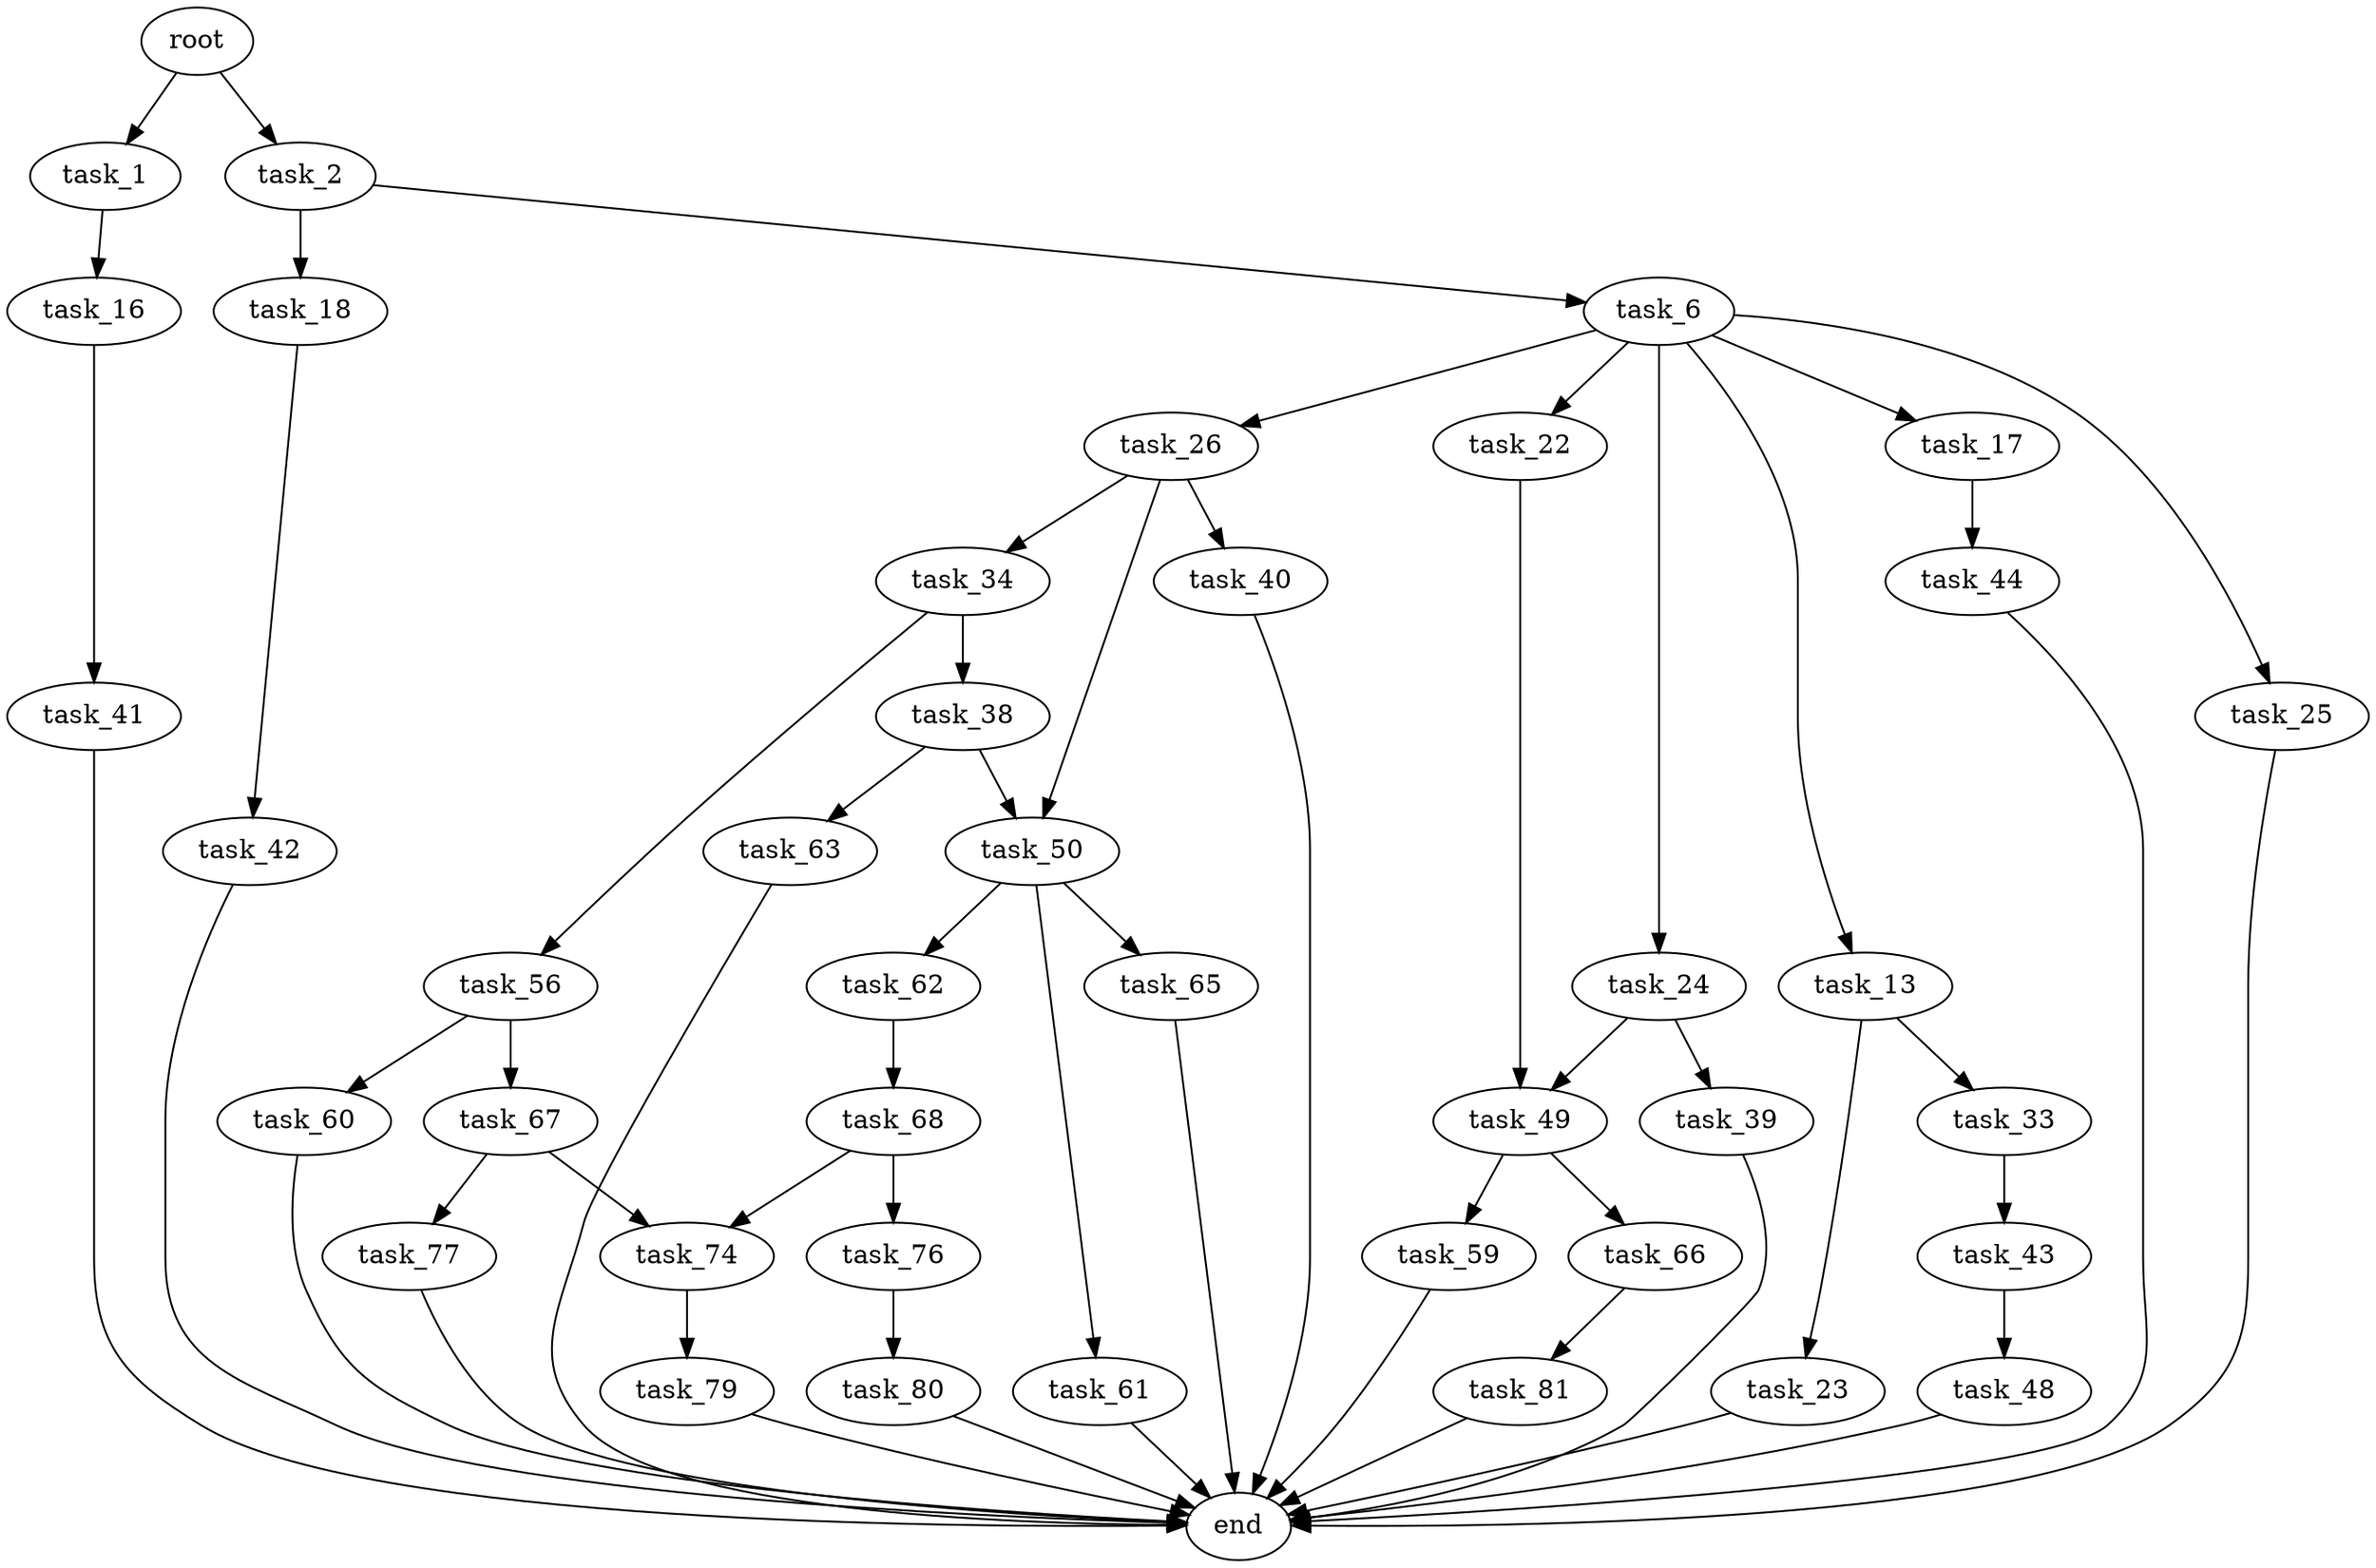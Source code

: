 digraph G {
  root [size="0.000000"];
  task_1 [size="68719476736.000000"];
  task_2 [size="2698776717.000000"];
  task_16 [size="84371371164.000000"];
  task_6 [size="33206618862.000000"];
  task_18 [size="2460932374.000000"];
  task_13 [size="307418468096.000000"];
  task_17 [size="142735461795.000000"];
  task_22 [size="1073741824000.000000"];
  task_24 [size="131991004551.000000"];
  task_25 [size="491669866790.000000"];
  task_26 [size="240433602813.000000"];
  task_23 [size="7080083981.000000"];
  task_33 [size="31541090818.000000"];
  task_41 [size="43615418976.000000"];
  task_44 [size="396614953450.000000"];
  task_42 [size="185142222406.000000"];
  task_49 [size="231928233984.000000"];
  end [size="0.000000"];
  task_39 [size="1073741824000.000000"];
  task_34 [size="4308823625.000000"];
  task_40 [size="134217728000.000000"];
  task_50 [size="8589934592.000000"];
  task_43 [size="3125040135.000000"];
  task_38 [size="28991029248.000000"];
  task_56 [size="549755813888.000000"];
  task_63 [size="45641608092.000000"];
  task_48 [size="549755813888.000000"];
  task_59 [size="655322910528.000000"];
  task_66 [size="231928233984.000000"];
  task_61 [size="7466892882.000000"];
  task_62 [size="162774418404.000000"];
  task_65 [size="109715731800.000000"];
  task_60 [size="693163052.000000"];
  task_67 [size="13567757706.000000"];
  task_68 [size="621678246928.000000"];
  task_81 [size="3596923626.000000"];
  task_74 [size="8589934592.000000"];
  task_77 [size="252637112658.000000"];
  task_76 [size="294957768664.000000"];
  task_79 [size="549755813888.000000"];
  task_80 [size="68719476736.000000"];

  root -> task_1 [size="1.000000"];
  root -> task_2 [size="1.000000"];
  task_1 -> task_16 [size="134217728.000000"];
  task_2 -> task_6 [size="75497472.000000"];
  task_2 -> task_18 [size="75497472.000000"];
  task_16 -> task_41 [size="134217728.000000"];
  task_6 -> task_13 [size="536870912.000000"];
  task_6 -> task_17 [size="536870912.000000"];
  task_6 -> task_22 [size="536870912.000000"];
  task_6 -> task_24 [size="536870912.000000"];
  task_6 -> task_25 [size="536870912.000000"];
  task_6 -> task_26 [size="536870912.000000"];
  task_18 -> task_42 [size="75497472.000000"];
  task_13 -> task_23 [size="209715200.000000"];
  task_13 -> task_33 [size="209715200.000000"];
  task_17 -> task_44 [size="209715200.000000"];
  task_22 -> task_49 [size="838860800.000000"];
  task_24 -> task_39 [size="209715200.000000"];
  task_24 -> task_49 [size="209715200.000000"];
  task_25 -> end [size="1.000000"];
  task_26 -> task_34 [size="301989888.000000"];
  task_26 -> task_40 [size="301989888.000000"];
  task_26 -> task_50 [size="301989888.000000"];
  task_23 -> end [size="1.000000"];
  task_33 -> task_43 [size="679477248.000000"];
  task_41 -> end [size="1.000000"];
  task_44 -> end [size="1.000000"];
  task_42 -> end [size="1.000000"];
  task_49 -> task_59 [size="301989888.000000"];
  task_49 -> task_66 [size="301989888.000000"];
  task_39 -> end [size="1.000000"];
  task_34 -> task_38 [size="75497472.000000"];
  task_34 -> task_56 [size="75497472.000000"];
  task_40 -> end [size="1.000000"];
  task_50 -> task_61 [size="33554432.000000"];
  task_50 -> task_62 [size="33554432.000000"];
  task_50 -> task_65 [size="33554432.000000"];
  task_43 -> task_48 [size="75497472.000000"];
  task_38 -> task_50 [size="75497472.000000"];
  task_38 -> task_63 [size="75497472.000000"];
  task_56 -> task_60 [size="536870912.000000"];
  task_56 -> task_67 [size="536870912.000000"];
  task_63 -> end [size="1.000000"];
  task_48 -> end [size="1.000000"];
  task_59 -> end [size="1.000000"];
  task_66 -> task_81 [size="301989888.000000"];
  task_61 -> end [size="1.000000"];
  task_62 -> task_68 [size="134217728.000000"];
  task_65 -> end [size="1.000000"];
  task_60 -> end [size="1.000000"];
  task_67 -> task_74 [size="838860800.000000"];
  task_67 -> task_77 [size="838860800.000000"];
  task_68 -> task_74 [size="679477248.000000"];
  task_68 -> task_76 [size="679477248.000000"];
  task_81 -> end [size="1.000000"];
  task_74 -> task_79 [size="33554432.000000"];
  task_77 -> end [size="1.000000"];
  task_76 -> task_80 [size="536870912.000000"];
  task_79 -> end [size="1.000000"];
  task_80 -> end [size="1.000000"];
}

